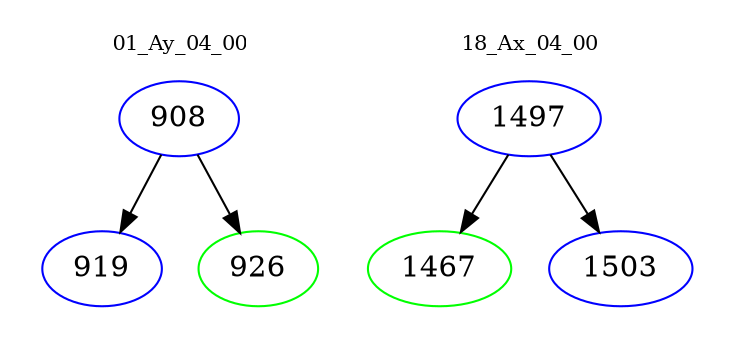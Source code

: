 digraph{
subgraph cluster_0 {
color = white
label = "01_Ay_04_00";
fontsize=10;
T0_908 [label="908", color="blue"]
T0_908 -> T0_919 [color="black"]
T0_919 [label="919", color="blue"]
T0_908 -> T0_926 [color="black"]
T0_926 [label="926", color="green"]
}
subgraph cluster_1 {
color = white
label = "18_Ax_04_00";
fontsize=10;
T1_1497 [label="1497", color="blue"]
T1_1497 -> T1_1467 [color="black"]
T1_1467 [label="1467", color="green"]
T1_1497 -> T1_1503 [color="black"]
T1_1503 [label="1503", color="blue"]
}
}
